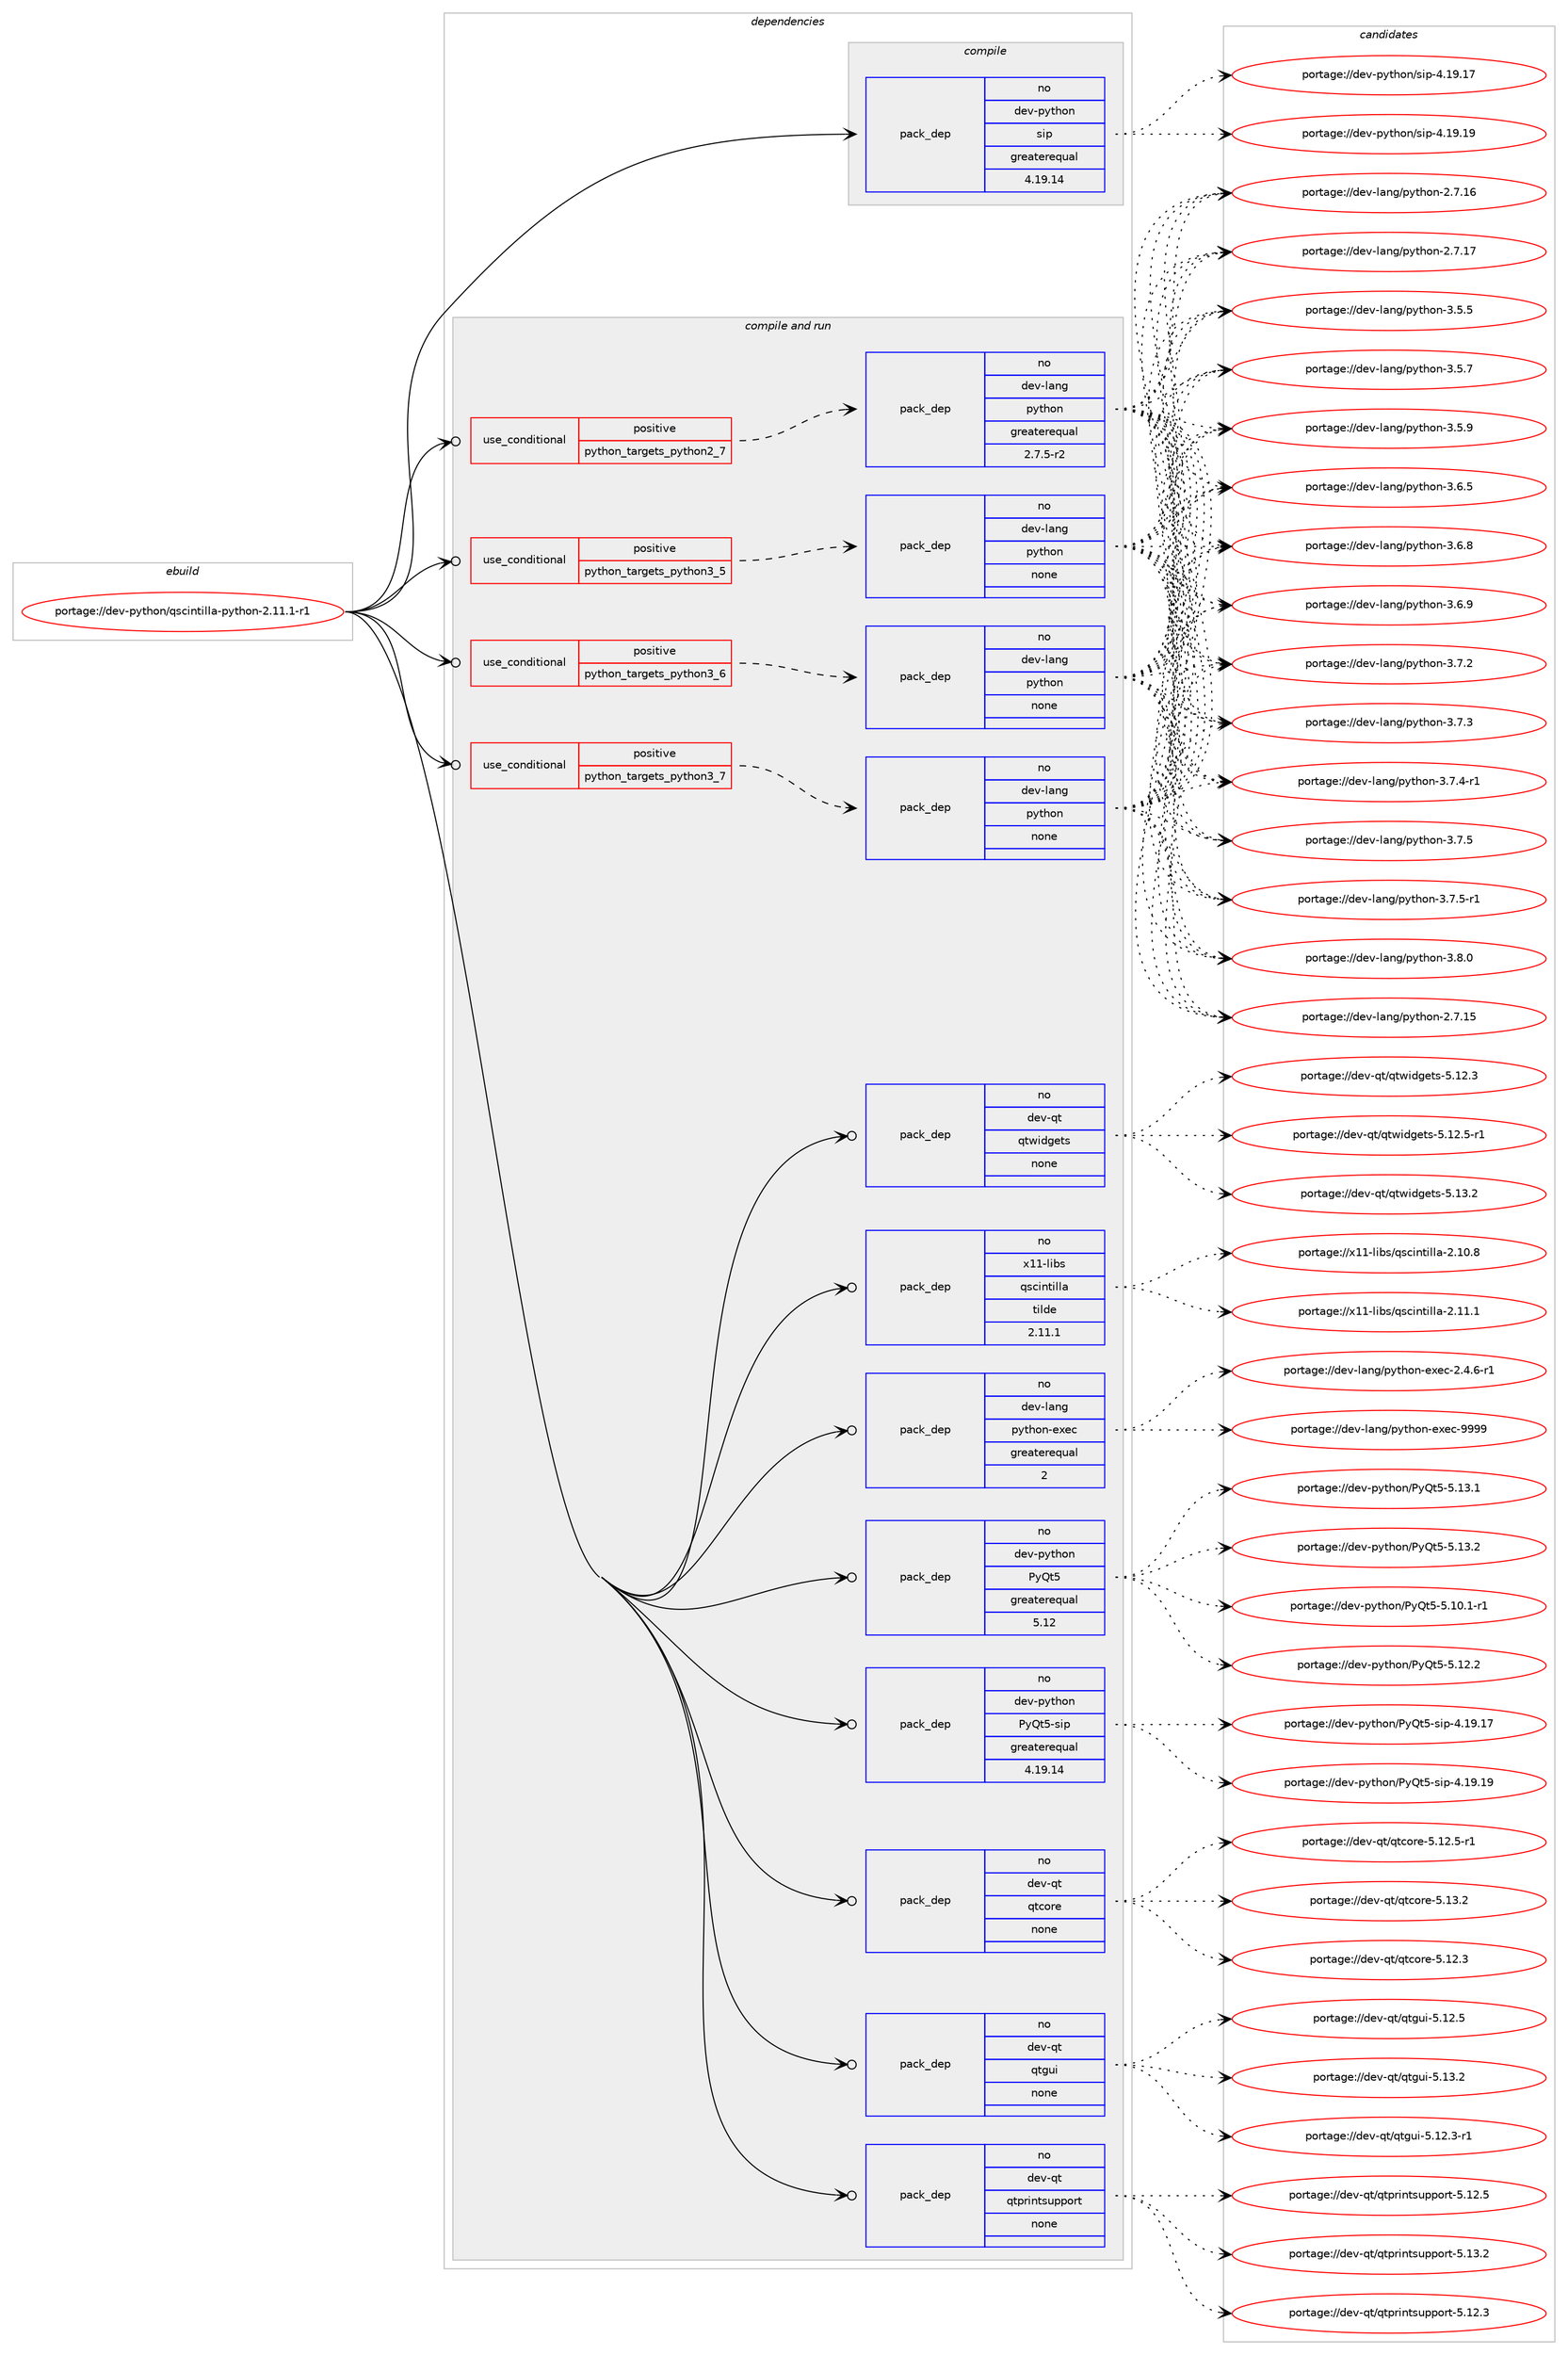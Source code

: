 digraph prolog {

# *************
# Graph options
# *************

newrank=true;
concentrate=true;
compound=true;
graph [rankdir=LR,fontname=Helvetica,fontsize=10,ranksep=1.5];#, ranksep=2.5, nodesep=0.2];
edge  [arrowhead=vee];
node  [fontname=Helvetica,fontsize=10];

# **********
# The ebuild
# **********

subgraph cluster_leftcol {
color=gray;
rank=same;
label=<<i>ebuild</i>>;
id [label="portage://dev-python/qscintilla-python-2.11.1-r1", color=red, width=4, href="../dev-python/qscintilla-python-2.11.1-r1.svg"];
}

# ****************
# The dependencies
# ****************

subgraph cluster_midcol {
color=gray;
label=<<i>dependencies</i>>;
subgraph cluster_compile {
fillcolor="#eeeeee";
style=filled;
label=<<i>compile</i>>;
subgraph pack128240 {
dependency169278 [label=<<TABLE BORDER="0" CELLBORDER="1" CELLSPACING="0" CELLPADDING="4" WIDTH="220"><TR><TD ROWSPAN="6" CELLPADDING="30">pack_dep</TD></TR><TR><TD WIDTH="110">no</TD></TR><TR><TD>dev-python</TD></TR><TR><TD>sip</TD></TR><TR><TD>greaterequal</TD></TR><TR><TD>4.19.14</TD></TR></TABLE>>, shape=none, color=blue];
}
id:e -> dependency169278:w [weight=20,style="solid",arrowhead="vee"];
}
subgraph cluster_compileandrun {
fillcolor="#eeeeee";
style=filled;
label=<<i>compile and run</i>>;
subgraph cond37638 {
dependency169279 [label=<<TABLE BORDER="0" CELLBORDER="1" CELLSPACING="0" CELLPADDING="4"><TR><TD ROWSPAN="3" CELLPADDING="10">use_conditional</TD></TR><TR><TD>positive</TD></TR><TR><TD>python_targets_python2_7</TD></TR></TABLE>>, shape=none, color=red];
subgraph pack128241 {
dependency169280 [label=<<TABLE BORDER="0" CELLBORDER="1" CELLSPACING="0" CELLPADDING="4" WIDTH="220"><TR><TD ROWSPAN="6" CELLPADDING="30">pack_dep</TD></TR><TR><TD WIDTH="110">no</TD></TR><TR><TD>dev-lang</TD></TR><TR><TD>python</TD></TR><TR><TD>greaterequal</TD></TR><TR><TD>2.7.5-r2</TD></TR></TABLE>>, shape=none, color=blue];
}
dependency169279:e -> dependency169280:w [weight=20,style="dashed",arrowhead="vee"];
}
id:e -> dependency169279:w [weight=20,style="solid",arrowhead="odotvee"];
subgraph cond37639 {
dependency169281 [label=<<TABLE BORDER="0" CELLBORDER="1" CELLSPACING="0" CELLPADDING="4"><TR><TD ROWSPAN="3" CELLPADDING="10">use_conditional</TD></TR><TR><TD>positive</TD></TR><TR><TD>python_targets_python3_5</TD></TR></TABLE>>, shape=none, color=red];
subgraph pack128242 {
dependency169282 [label=<<TABLE BORDER="0" CELLBORDER="1" CELLSPACING="0" CELLPADDING="4" WIDTH="220"><TR><TD ROWSPAN="6" CELLPADDING="30">pack_dep</TD></TR><TR><TD WIDTH="110">no</TD></TR><TR><TD>dev-lang</TD></TR><TR><TD>python</TD></TR><TR><TD>none</TD></TR><TR><TD></TD></TR></TABLE>>, shape=none, color=blue];
}
dependency169281:e -> dependency169282:w [weight=20,style="dashed",arrowhead="vee"];
}
id:e -> dependency169281:w [weight=20,style="solid",arrowhead="odotvee"];
subgraph cond37640 {
dependency169283 [label=<<TABLE BORDER="0" CELLBORDER="1" CELLSPACING="0" CELLPADDING="4"><TR><TD ROWSPAN="3" CELLPADDING="10">use_conditional</TD></TR><TR><TD>positive</TD></TR><TR><TD>python_targets_python3_6</TD></TR></TABLE>>, shape=none, color=red];
subgraph pack128243 {
dependency169284 [label=<<TABLE BORDER="0" CELLBORDER="1" CELLSPACING="0" CELLPADDING="4" WIDTH="220"><TR><TD ROWSPAN="6" CELLPADDING="30">pack_dep</TD></TR><TR><TD WIDTH="110">no</TD></TR><TR><TD>dev-lang</TD></TR><TR><TD>python</TD></TR><TR><TD>none</TD></TR><TR><TD></TD></TR></TABLE>>, shape=none, color=blue];
}
dependency169283:e -> dependency169284:w [weight=20,style="dashed",arrowhead="vee"];
}
id:e -> dependency169283:w [weight=20,style="solid",arrowhead="odotvee"];
subgraph cond37641 {
dependency169285 [label=<<TABLE BORDER="0" CELLBORDER="1" CELLSPACING="0" CELLPADDING="4"><TR><TD ROWSPAN="3" CELLPADDING="10">use_conditional</TD></TR><TR><TD>positive</TD></TR><TR><TD>python_targets_python3_7</TD></TR></TABLE>>, shape=none, color=red];
subgraph pack128244 {
dependency169286 [label=<<TABLE BORDER="0" CELLBORDER="1" CELLSPACING="0" CELLPADDING="4" WIDTH="220"><TR><TD ROWSPAN="6" CELLPADDING="30">pack_dep</TD></TR><TR><TD WIDTH="110">no</TD></TR><TR><TD>dev-lang</TD></TR><TR><TD>python</TD></TR><TR><TD>none</TD></TR><TR><TD></TD></TR></TABLE>>, shape=none, color=blue];
}
dependency169285:e -> dependency169286:w [weight=20,style="dashed",arrowhead="vee"];
}
id:e -> dependency169285:w [weight=20,style="solid",arrowhead="odotvee"];
subgraph pack128245 {
dependency169287 [label=<<TABLE BORDER="0" CELLBORDER="1" CELLSPACING="0" CELLPADDING="4" WIDTH="220"><TR><TD ROWSPAN="6" CELLPADDING="30">pack_dep</TD></TR><TR><TD WIDTH="110">no</TD></TR><TR><TD>dev-lang</TD></TR><TR><TD>python-exec</TD></TR><TR><TD>greaterequal</TD></TR><TR><TD>2</TD></TR></TABLE>>, shape=none, color=blue];
}
id:e -> dependency169287:w [weight=20,style="solid",arrowhead="odotvee"];
subgraph pack128246 {
dependency169288 [label=<<TABLE BORDER="0" CELLBORDER="1" CELLSPACING="0" CELLPADDING="4" WIDTH="220"><TR><TD ROWSPAN="6" CELLPADDING="30">pack_dep</TD></TR><TR><TD WIDTH="110">no</TD></TR><TR><TD>dev-python</TD></TR><TR><TD>PyQt5</TD></TR><TR><TD>greaterequal</TD></TR><TR><TD>5.12</TD></TR></TABLE>>, shape=none, color=blue];
}
id:e -> dependency169288:w [weight=20,style="solid",arrowhead="odotvee"];
subgraph pack128247 {
dependency169289 [label=<<TABLE BORDER="0" CELLBORDER="1" CELLSPACING="0" CELLPADDING="4" WIDTH="220"><TR><TD ROWSPAN="6" CELLPADDING="30">pack_dep</TD></TR><TR><TD WIDTH="110">no</TD></TR><TR><TD>dev-python</TD></TR><TR><TD>PyQt5-sip</TD></TR><TR><TD>greaterequal</TD></TR><TR><TD>4.19.14</TD></TR></TABLE>>, shape=none, color=blue];
}
id:e -> dependency169289:w [weight=20,style="solid",arrowhead="odotvee"];
subgraph pack128248 {
dependency169290 [label=<<TABLE BORDER="0" CELLBORDER="1" CELLSPACING="0" CELLPADDING="4" WIDTH="220"><TR><TD ROWSPAN="6" CELLPADDING="30">pack_dep</TD></TR><TR><TD WIDTH="110">no</TD></TR><TR><TD>dev-qt</TD></TR><TR><TD>qtcore</TD></TR><TR><TD>none</TD></TR><TR><TD></TD></TR></TABLE>>, shape=none, color=blue];
}
id:e -> dependency169290:w [weight=20,style="solid",arrowhead="odotvee"];
subgraph pack128249 {
dependency169291 [label=<<TABLE BORDER="0" CELLBORDER="1" CELLSPACING="0" CELLPADDING="4" WIDTH="220"><TR><TD ROWSPAN="6" CELLPADDING="30">pack_dep</TD></TR><TR><TD WIDTH="110">no</TD></TR><TR><TD>dev-qt</TD></TR><TR><TD>qtgui</TD></TR><TR><TD>none</TD></TR><TR><TD></TD></TR></TABLE>>, shape=none, color=blue];
}
id:e -> dependency169291:w [weight=20,style="solid",arrowhead="odotvee"];
subgraph pack128250 {
dependency169292 [label=<<TABLE BORDER="0" CELLBORDER="1" CELLSPACING="0" CELLPADDING="4" WIDTH="220"><TR><TD ROWSPAN="6" CELLPADDING="30">pack_dep</TD></TR><TR><TD WIDTH="110">no</TD></TR><TR><TD>dev-qt</TD></TR><TR><TD>qtprintsupport</TD></TR><TR><TD>none</TD></TR><TR><TD></TD></TR></TABLE>>, shape=none, color=blue];
}
id:e -> dependency169292:w [weight=20,style="solid",arrowhead="odotvee"];
subgraph pack128251 {
dependency169293 [label=<<TABLE BORDER="0" CELLBORDER="1" CELLSPACING="0" CELLPADDING="4" WIDTH="220"><TR><TD ROWSPAN="6" CELLPADDING="30">pack_dep</TD></TR><TR><TD WIDTH="110">no</TD></TR><TR><TD>dev-qt</TD></TR><TR><TD>qtwidgets</TD></TR><TR><TD>none</TD></TR><TR><TD></TD></TR></TABLE>>, shape=none, color=blue];
}
id:e -> dependency169293:w [weight=20,style="solid",arrowhead="odotvee"];
subgraph pack128252 {
dependency169294 [label=<<TABLE BORDER="0" CELLBORDER="1" CELLSPACING="0" CELLPADDING="4" WIDTH="220"><TR><TD ROWSPAN="6" CELLPADDING="30">pack_dep</TD></TR><TR><TD WIDTH="110">no</TD></TR><TR><TD>x11-libs</TD></TR><TR><TD>qscintilla</TD></TR><TR><TD>tilde</TD></TR><TR><TD>2.11.1</TD></TR></TABLE>>, shape=none, color=blue];
}
id:e -> dependency169294:w [weight=20,style="solid",arrowhead="odotvee"];
}
subgraph cluster_run {
fillcolor="#eeeeee";
style=filled;
label=<<i>run</i>>;
}
}

# **************
# The candidates
# **************

subgraph cluster_choices {
rank=same;
color=gray;
label=<<i>candidates</i>>;

subgraph choice128240 {
color=black;
nodesep=1;
choiceportage10010111845112121116104111110471151051124552464957464955 [label="portage://dev-python/sip-4.19.17", color=red, width=4,href="../dev-python/sip-4.19.17.svg"];
choiceportage10010111845112121116104111110471151051124552464957464957 [label="portage://dev-python/sip-4.19.19", color=red, width=4,href="../dev-python/sip-4.19.19.svg"];
dependency169278:e -> choiceportage10010111845112121116104111110471151051124552464957464955:w [style=dotted,weight="100"];
dependency169278:e -> choiceportage10010111845112121116104111110471151051124552464957464957:w [style=dotted,weight="100"];
}
subgraph choice128241 {
color=black;
nodesep=1;
choiceportage10010111845108971101034711212111610411111045504655464953 [label="portage://dev-lang/python-2.7.15", color=red, width=4,href="../dev-lang/python-2.7.15.svg"];
choiceportage10010111845108971101034711212111610411111045504655464954 [label="portage://dev-lang/python-2.7.16", color=red, width=4,href="../dev-lang/python-2.7.16.svg"];
choiceportage10010111845108971101034711212111610411111045504655464955 [label="portage://dev-lang/python-2.7.17", color=red, width=4,href="../dev-lang/python-2.7.17.svg"];
choiceportage100101118451089711010347112121116104111110455146534653 [label="portage://dev-lang/python-3.5.5", color=red, width=4,href="../dev-lang/python-3.5.5.svg"];
choiceportage100101118451089711010347112121116104111110455146534655 [label="portage://dev-lang/python-3.5.7", color=red, width=4,href="../dev-lang/python-3.5.7.svg"];
choiceportage100101118451089711010347112121116104111110455146534657 [label="portage://dev-lang/python-3.5.9", color=red, width=4,href="../dev-lang/python-3.5.9.svg"];
choiceportage100101118451089711010347112121116104111110455146544653 [label="portage://dev-lang/python-3.6.5", color=red, width=4,href="../dev-lang/python-3.6.5.svg"];
choiceportage100101118451089711010347112121116104111110455146544656 [label="portage://dev-lang/python-3.6.8", color=red, width=4,href="../dev-lang/python-3.6.8.svg"];
choiceportage100101118451089711010347112121116104111110455146544657 [label="portage://dev-lang/python-3.6.9", color=red, width=4,href="../dev-lang/python-3.6.9.svg"];
choiceportage100101118451089711010347112121116104111110455146554650 [label="portage://dev-lang/python-3.7.2", color=red, width=4,href="../dev-lang/python-3.7.2.svg"];
choiceportage100101118451089711010347112121116104111110455146554651 [label="portage://dev-lang/python-3.7.3", color=red, width=4,href="../dev-lang/python-3.7.3.svg"];
choiceportage1001011184510897110103471121211161041111104551465546524511449 [label="portage://dev-lang/python-3.7.4-r1", color=red, width=4,href="../dev-lang/python-3.7.4-r1.svg"];
choiceportage100101118451089711010347112121116104111110455146554653 [label="portage://dev-lang/python-3.7.5", color=red, width=4,href="../dev-lang/python-3.7.5.svg"];
choiceportage1001011184510897110103471121211161041111104551465546534511449 [label="portage://dev-lang/python-3.7.5-r1", color=red, width=4,href="../dev-lang/python-3.7.5-r1.svg"];
choiceportage100101118451089711010347112121116104111110455146564648 [label="portage://dev-lang/python-3.8.0", color=red, width=4,href="../dev-lang/python-3.8.0.svg"];
dependency169280:e -> choiceportage10010111845108971101034711212111610411111045504655464953:w [style=dotted,weight="100"];
dependency169280:e -> choiceportage10010111845108971101034711212111610411111045504655464954:w [style=dotted,weight="100"];
dependency169280:e -> choiceportage10010111845108971101034711212111610411111045504655464955:w [style=dotted,weight="100"];
dependency169280:e -> choiceportage100101118451089711010347112121116104111110455146534653:w [style=dotted,weight="100"];
dependency169280:e -> choiceportage100101118451089711010347112121116104111110455146534655:w [style=dotted,weight="100"];
dependency169280:e -> choiceportage100101118451089711010347112121116104111110455146534657:w [style=dotted,weight="100"];
dependency169280:e -> choiceportage100101118451089711010347112121116104111110455146544653:w [style=dotted,weight="100"];
dependency169280:e -> choiceportage100101118451089711010347112121116104111110455146544656:w [style=dotted,weight="100"];
dependency169280:e -> choiceportage100101118451089711010347112121116104111110455146544657:w [style=dotted,weight="100"];
dependency169280:e -> choiceportage100101118451089711010347112121116104111110455146554650:w [style=dotted,weight="100"];
dependency169280:e -> choiceportage100101118451089711010347112121116104111110455146554651:w [style=dotted,weight="100"];
dependency169280:e -> choiceportage1001011184510897110103471121211161041111104551465546524511449:w [style=dotted,weight="100"];
dependency169280:e -> choiceportage100101118451089711010347112121116104111110455146554653:w [style=dotted,weight="100"];
dependency169280:e -> choiceportage1001011184510897110103471121211161041111104551465546534511449:w [style=dotted,weight="100"];
dependency169280:e -> choiceportage100101118451089711010347112121116104111110455146564648:w [style=dotted,weight="100"];
}
subgraph choice128242 {
color=black;
nodesep=1;
choiceportage10010111845108971101034711212111610411111045504655464953 [label="portage://dev-lang/python-2.7.15", color=red, width=4,href="../dev-lang/python-2.7.15.svg"];
choiceportage10010111845108971101034711212111610411111045504655464954 [label="portage://dev-lang/python-2.7.16", color=red, width=4,href="../dev-lang/python-2.7.16.svg"];
choiceportage10010111845108971101034711212111610411111045504655464955 [label="portage://dev-lang/python-2.7.17", color=red, width=4,href="../dev-lang/python-2.7.17.svg"];
choiceportage100101118451089711010347112121116104111110455146534653 [label="portage://dev-lang/python-3.5.5", color=red, width=4,href="../dev-lang/python-3.5.5.svg"];
choiceportage100101118451089711010347112121116104111110455146534655 [label="portage://dev-lang/python-3.5.7", color=red, width=4,href="../dev-lang/python-3.5.7.svg"];
choiceportage100101118451089711010347112121116104111110455146534657 [label="portage://dev-lang/python-3.5.9", color=red, width=4,href="../dev-lang/python-3.5.9.svg"];
choiceportage100101118451089711010347112121116104111110455146544653 [label="portage://dev-lang/python-3.6.5", color=red, width=4,href="../dev-lang/python-3.6.5.svg"];
choiceportage100101118451089711010347112121116104111110455146544656 [label="portage://dev-lang/python-3.6.8", color=red, width=4,href="../dev-lang/python-3.6.8.svg"];
choiceportage100101118451089711010347112121116104111110455146544657 [label="portage://dev-lang/python-3.6.9", color=red, width=4,href="../dev-lang/python-3.6.9.svg"];
choiceportage100101118451089711010347112121116104111110455146554650 [label="portage://dev-lang/python-3.7.2", color=red, width=4,href="../dev-lang/python-3.7.2.svg"];
choiceportage100101118451089711010347112121116104111110455146554651 [label="portage://dev-lang/python-3.7.3", color=red, width=4,href="../dev-lang/python-3.7.3.svg"];
choiceportage1001011184510897110103471121211161041111104551465546524511449 [label="portage://dev-lang/python-3.7.4-r1", color=red, width=4,href="../dev-lang/python-3.7.4-r1.svg"];
choiceportage100101118451089711010347112121116104111110455146554653 [label="portage://dev-lang/python-3.7.5", color=red, width=4,href="../dev-lang/python-3.7.5.svg"];
choiceportage1001011184510897110103471121211161041111104551465546534511449 [label="portage://dev-lang/python-3.7.5-r1", color=red, width=4,href="../dev-lang/python-3.7.5-r1.svg"];
choiceportage100101118451089711010347112121116104111110455146564648 [label="portage://dev-lang/python-3.8.0", color=red, width=4,href="../dev-lang/python-3.8.0.svg"];
dependency169282:e -> choiceportage10010111845108971101034711212111610411111045504655464953:w [style=dotted,weight="100"];
dependency169282:e -> choiceportage10010111845108971101034711212111610411111045504655464954:w [style=dotted,weight="100"];
dependency169282:e -> choiceportage10010111845108971101034711212111610411111045504655464955:w [style=dotted,weight="100"];
dependency169282:e -> choiceportage100101118451089711010347112121116104111110455146534653:w [style=dotted,weight="100"];
dependency169282:e -> choiceportage100101118451089711010347112121116104111110455146534655:w [style=dotted,weight="100"];
dependency169282:e -> choiceportage100101118451089711010347112121116104111110455146534657:w [style=dotted,weight="100"];
dependency169282:e -> choiceportage100101118451089711010347112121116104111110455146544653:w [style=dotted,weight="100"];
dependency169282:e -> choiceportage100101118451089711010347112121116104111110455146544656:w [style=dotted,weight="100"];
dependency169282:e -> choiceportage100101118451089711010347112121116104111110455146544657:w [style=dotted,weight="100"];
dependency169282:e -> choiceportage100101118451089711010347112121116104111110455146554650:w [style=dotted,weight="100"];
dependency169282:e -> choiceportage100101118451089711010347112121116104111110455146554651:w [style=dotted,weight="100"];
dependency169282:e -> choiceportage1001011184510897110103471121211161041111104551465546524511449:w [style=dotted,weight="100"];
dependency169282:e -> choiceportage100101118451089711010347112121116104111110455146554653:w [style=dotted,weight="100"];
dependency169282:e -> choiceportage1001011184510897110103471121211161041111104551465546534511449:w [style=dotted,weight="100"];
dependency169282:e -> choiceportage100101118451089711010347112121116104111110455146564648:w [style=dotted,weight="100"];
}
subgraph choice128243 {
color=black;
nodesep=1;
choiceportage10010111845108971101034711212111610411111045504655464953 [label="portage://dev-lang/python-2.7.15", color=red, width=4,href="../dev-lang/python-2.7.15.svg"];
choiceportage10010111845108971101034711212111610411111045504655464954 [label="portage://dev-lang/python-2.7.16", color=red, width=4,href="../dev-lang/python-2.7.16.svg"];
choiceportage10010111845108971101034711212111610411111045504655464955 [label="portage://dev-lang/python-2.7.17", color=red, width=4,href="../dev-lang/python-2.7.17.svg"];
choiceportage100101118451089711010347112121116104111110455146534653 [label="portage://dev-lang/python-3.5.5", color=red, width=4,href="../dev-lang/python-3.5.5.svg"];
choiceportage100101118451089711010347112121116104111110455146534655 [label="portage://dev-lang/python-3.5.7", color=red, width=4,href="../dev-lang/python-3.5.7.svg"];
choiceportage100101118451089711010347112121116104111110455146534657 [label="portage://dev-lang/python-3.5.9", color=red, width=4,href="../dev-lang/python-3.5.9.svg"];
choiceportage100101118451089711010347112121116104111110455146544653 [label="portage://dev-lang/python-3.6.5", color=red, width=4,href="../dev-lang/python-3.6.5.svg"];
choiceportage100101118451089711010347112121116104111110455146544656 [label="portage://dev-lang/python-3.6.8", color=red, width=4,href="../dev-lang/python-3.6.8.svg"];
choiceportage100101118451089711010347112121116104111110455146544657 [label="portage://dev-lang/python-3.6.9", color=red, width=4,href="../dev-lang/python-3.6.9.svg"];
choiceportage100101118451089711010347112121116104111110455146554650 [label="portage://dev-lang/python-3.7.2", color=red, width=4,href="../dev-lang/python-3.7.2.svg"];
choiceportage100101118451089711010347112121116104111110455146554651 [label="portage://dev-lang/python-3.7.3", color=red, width=4,href="../dev-lang/python-3.7.3.svg"];
choiceportage1001011184510897110103471121211161041111104551465546524511449 [label="portage://dev-lang/python-3.7.4-r1", color=red, width=4,href="../dev-lang/python-3.7.4-r1.svg"];
choiceportage100101118451089711010347112121116104111110455146554653 [label="portage://dev-lang/python-3.7.5", color=red, width=4,href="../dev-lang/python-3.7.5.svg"];
choiceportage1001011184510897110103471121211161041111104551465546534511449 [label="portage://dev-lang/python-3.7.5-r1", color=red, width=4,href="../dev-lang/python-3.7.5-r1.svg"];
choiceportage100101118451089711010347112121116104111110455146564648 [label="portage://dev-lang/python-3.8.0", color=red, width=4,href="../dev-lang/python-3.8.0.svg"];
dependency169284:e -> choiceportage10010111845108971101034711212111610411111045504655464953:w [style=dotted,weight="100"];
dependency169284:e -> choiceportage10010111845108971101034711212111610411111045504655464954:w [style=dotted,weight="100"];
dependency169284:e -> choiceportage10010111845108971101034711212111610411111045504655464955:w [style=dotted,weight="100"];
dependency169284:e -> choiceportage100101118451089711010347112121116104111110455146534653:w [style=dotted,weight="100"];
dependency169284:e -> choiceportage100101118451089711010347112121116104111110455146534655:w [style=dotted,weight="100"];
dependency169284:e -> choiceportage100101118451089711010347112121116104111110455146534657:w [style=dotted,weight="100"];
dependency169284:e -> choiceportage100101118451089711010347112121116104111110455146544653:w [style=dotted,weight="100"];
dependency169284:e -> choiceportage100101118451089711010347112121116104111110455146544656:w [style=dotted,weight="100"];
dependency169284:e -> choiceportage100101118451089711010347112121116104111110455146544657:w [style=dotted,weight="100"];
dependency169284:e -> choiceportage100101118451089711010347112121116104111110455146554650:w [style=dotted,weight="100"];
dependency169284:e -> choiceportage100101118451089711010347112121116104111110455146554651:w [style=dotted,weight="100"];
dependency169284:e -> choiceportage1001011184510897110103471121211161041111104551465546524511449:w [style=dotted,weight="100"];
dependency169284:e -> choiceportage100101118451089711010347112121116104111110455146554653:w [style=dotted,weight="100"];
dependency169284:e -> choiceportage1001011184510897110103471121211161041111104551465546534511449:w [style=dotted,weight="100"];
dependency169284:e -> choiceportage100101118451089711010347112121116104111110455146564648:w [style=dotted,weight="100"];
}
subgraph choice128244 {
color=black;
nodesep=1;
choiceportage10010111845108971101034711212111610411111045504655464953 [label="portage://dev-lang/python-2.7.15", color=red, width=4,href="../dev-lang/python-2.7.15.svg"];
choiceportage10010111845108971101034711212111610411111045504655464954 [label="portage://dev-lang/python-2.7.16", color=red, width=4,href="../dev-lang/python-2.7.16.svg"];
choiceportage10010111845108971101034711212111610411111045504655464955 [label="portage://dev-lang/python-2.7.17", color=red, width=4,href="../dev-lang/python-2.7.17.svg"];
choiceportage100101118451089711010347112121116104111110455146534653 [label="portage://dev-lang/python-3.5.5", color=red, width=4,href="../dev-lang/python-3.5.5.svg"];
choiceportage100101118451089711010347112121116104111110455146534655 [label="portage://dev-lang/python-3.5.7", color=red, width=4,href="../dev-lang/python-3.5.7.svg"];
choiceportage100101118451089711010347112121116104111110455146534657 [label="portage://dev-lang/python-3.5.9", color=red, width=4,href="../dev-lang/python-3.5.9.svg"];
choiceportage100101118451089711010347112121116104111110455146544653 [label="portage://dev-lang/python-3.6.5", color=red, width=4,href="../dev-lang/python-3.6.5.svg"];
choiceportage100101118451089711010347112121116104111110455146544656 [label="portage://dev-lang/python-3.6.8", color=red, width=4,href="../dev-lang/python-3.6.8.svg"];
choiceportage100101118451089711010347112121116104111110455146544657 [label="portage://dev-lang/python-3.6.9", color=red, width=4,href="../dev-lang/python-3.6.9.svg"];
choiceportage100101118451089711010347112121116104111110455146554650 [label="portage://dev-lang/python-3.7.2", color=red, width=4,href="../dev-lang/python-3.7.2.svg"];
choiceportage100101118451089711010347112121116104111110455146554651 [label="portage://dev-lang/python-3.7.3", color=red, width=4,href="../dev-lang/python-3.7.3.svg"];
choiceportage1001011184510897110103471121211161041111104551465546524511449 [label="portage://dev-lang/python-3.7.4-r1", color=red, width=4,href="../dev-lang/python-3.7.4-r1.svg"];
choiceportage100101118451089711010347112121116104111110455146554653 [label="portage://dev-lang/python-3.7.5", color=red, width=4,href="../dev-lang/python-3.7.5.svg"];
choiceportage1001011184510897110103471121211161041111104551465546534511449 [label="portage://dev-lang/python-3.7.5-r1", color=red, width=4,href="../dev-lang/python-3.7.5-r1.svg"];
choiceportage100101118451089711010347112121116104111110455146564648 [label="portage://dev-lang/python-3.8.0", color=red, width=4,href="../dev-lang/python-3.8.0.svg"];
dependency169286:e -> choiceportage10010111845108971101034711212111610411111045504655464953:w [style=dotted,weight="100"];
dependency169286:e -> choiceportage10010111845108971101034711212111610411111045504655464954:w [style=dotted,weight="100"];
dependency169286:e -> choiceportage10010111845108971101034711212111610411111045504655464955:w [style=dotted,weight="100"];
dependency169286:e -> choiceportage100101118451089711010347112121116104111110455146534653:w [style=dotted,weight="100"];
dependency169286:e -> choiceportage100101118451089711010347112121116104111110455146534655:w [style=dotted,weight="100"];
dependency169286:e -> choiceportage100101118451089711010347112121116104111110455146534657:w [style=dotted,weight="100"];
dependency169286:e -> choiceportage100101118451089711010347112121116104111110455146544653:w [style=dotted,weight="100"];
dependency169286:e -> choiceportage100101118451089711010347112121116104111110455146544656:w [style=dotted,weight="100"];
dependency169286:e -> choiceportage100101118451089711010347112121116104111110455146544657:w [style=dotted,weight="100"];
dependency169286:e -> choiceportage100101118451089711010347112121116104111110455146554650:w [style=dotted,weight="100"];
dependency169286:e -> choiceportage100101118451089711010347112121116104111110455146554651:w [style=dotted,weight="100"];
dependency169286:e -> choiceportage1001011184510897110103471121211161041111104551465546524511449:w [style=dotted,weight="100"];
dependency169286:e -> choiceportage100101118451089711010347112121116104111110455146554653:w [style=dotted,weight="100"];
dependency169286:e -> choiceportage1001011184510897110103471121211161041111104551465546534511449:w [style=dotted,weight="100"];
dependency169286:e -> choiceportage100101118451089711010347112121116104111110455146564648:w [style=dotted,weight="100"];
}
subgraph choice128245 {
color=black;
nodesep=1;
choiceportage10010111845108971101034711212111610411111045101120101994550465246544511449 [label="portage://dev-lang/python-exec-2.4.6-r1", color=red, width=4,href="../dev-lang/python-exec-2.4.6-r1.svg"];
choiceportage10010111845108971101034711212111610411111045101120101994557575757 [label="portage://dev-lang/python-exec-9999", color=red, width=4,href="../dev-lang/python-exec-9999.svg"];
dependency169287:e -> choiceportage10010111845108971101034711212111610411111045101120101994550465246544511449:w [style=dotted,weight="100"];
dependency169287:e -> choiceportage10010111845108971101034711212111610411111045101120101994557575757:w [style=dotted,weight="100"];
}
subgraph choice128246 {
color=black;
nodesep=1;
choiceportage1001011184511212111610411111047801218111653455346494846494511449 [label="portage://dev-python/PyQt5-5.10.1-r1", color=red, width=4,href="../dev-python/PyQt5-5.10.1-r1.svg"];
choiceportage100101118451121211161041111104780121811165345534649504650 [label="portage://dev-python/PyQt5-5.12.2", color=red, width=4,href="../dev-python/PyQt5-5.12.2.svg"];
choiceportage100101118451121211161041111104780121811165345534649514649 [label="portage://dev-python/PyQt5-5.13.1", color=red, width=4,href="../dev-python/PyQt5-5.13.1.svg"];
choiceportage100101118451121211161041111104780121811165345534649514650 [label="portage://dev-python/PyQt5-5.13.2", color=red, width=4,href="../dev-python/PyQt5-5.13.2.svg"];
dependency169288:e -> choiceportage1001011184511212111610411111047801218111653455346494846494511449:w [style=dotted,weight="100"];
dependency169288:e -> choiceportage100101118451121211161041111104780121811165345534649504650:w [style=dotted,weight="100"];
dependency169288:e -> choiceportage100101118451121211161041111104780121811165345534649514649:w [style=dotted,weight="100"];
dependency169288:e -> choiceportage100101118451121211161041111104780121811165345534649514650:w [style=dotted,weight="100"];
}
subgraph choice128247 {
color=black;
nodesep=1;
choiceportage1001011184511212111610411111047801218111653451151051124552464957464955 [label="portage://dev-python/PyQt5-sip-4.19.17", color=red, width=4,href="../dev-python/PyQt5-sip-4.19.17.svg"];
choiceportage1001011184511212111610411111047801218111653451151051124552464957464957 [label="portage://dev-python/PyQt5-sip-4.19.19", color=red, width=4,href="../dev-python/PyQt5-sip-4.19.19.svg"];
dependency169289:e -> choiceportage1001011184511212111610411111047801218111653451151051124552464957464955:w [style=dotted,weight="100"];
dependency169289:e -> choiceportage1001011184511212111610411111047801218111653451151051124552464957464957:w [style=dotted,weight="100"];
}
subgraph choice128248 {
color=black;
nodesep=1;
choiceportage10010111845113116471131169911111410145534649504651 [label="portage://dev-qt/qtcore-5.12.3", color=red, width=4,href="../dev-qt/qtcore-5.12.3.svg"];
choiceportage100101118451131164711311699111114101455346495046534511449 [label="portage://dev-qt/qtcore-5.12.5-r1", color=red, width=4,href="../dev-qt/qtcore-5.12.5-r1.svg"];
choiceportage10010111845113116471131169911111410145534649514650 [label="portage://dev-qt/qtcore-5.13.2", color=red, width=4,href="../dev-qt/qtcore-5.13.2.svg"];
dependency169290:e -> choiceportage10010111845113116471131169911111410145534649504651:w [style=dotted,weight="100"];
dependency169290:e -> choiceportage100101118451131164711311699111114101455346495046534511449:w [style=dotted,weight="100"];
dependency169290:e -> choiceportage10010111845113116471131169911111410145534649514650:w [style=dotted,weight="100"];
}
subgraph choice128249 {
color=black;
nodesep=1;
choiceportage1001011184511311647113116103117105455346495046514511449 [label="portage://dev-qt/qtgui-5.12.3-r1", color=red, width=4,href="../dev-qt/qtgui-5.12.3-r1.svg"];
choiceportage100101118451131164711311610311710545534649504653 [label="portage://dev-qt/qtgui-5.12.5", color=red, width=4,href="../dev-qt/qtgui-5.12.5.svg"];
choiceportage100101118451131164711311610311710545534649514650 [label="portage://dev-qt/qtgui-5.13.2", color=red, width=4,href="../dev-qt/qtgui-5.13.2.svg"];
dependency169291:e -> choiceportage1001011184511311647113116103117105455346495046514511449:w [style=dotted,weight="100"];
dependency169291:e -> choiceportage100101118451131164711311610311710545534649504653:w [style=dotted,weight="100"];
dependency169291:e -> choiceportage100101118451131164711311610311710545534649514650:w [style=dotted,weight="100"];
}
subgraph choice128250 {
color=black;
nodesep=1;
choiceportage100101118451131164711311611211410511011611511711211211111411645534649504651 [label="portage://dev-qt/qtprintsupport-5.12.3", color=red, width=4,href="../dev-qt/qtprintsupport-5.12.3.svg"];
choiceportage100101118451131164711311611211410511011611511711211211111411645534649504653 [label="portage://dev-qt/qtprintsupport-5.12.5", color=red, width=4,href="../dev-qt/qtprintsupport-5.12.5.svg"];
choiceportage100101118451131164711311611211410511011611511711211211111411645534649514650 [label="portage://dev-qt/qtprintsupport-5.13.2", color=red, width=4,href="../dev-qt/qtprintsupport-5.13.2.svg"];
dependency169292:e -> choiceportage100101118451131164711311611211410511011611511711211211111411645534649504651:w [style=dotted,weight="100"];
dependency169292:e -> choiceportage100101118451131164711311611211410511011611511711211211111411645534649504653:w [style=dotted,weight="100"];
dependency169292:e -> choiceportage100101118451131164711311611211410511011611511711211211111411645534649514650:w [style=dotted,weight="100"];
}
subgraph choice128251 {
color=black;
nodesep=1;
choiceportage100101118451131164711311611910510010310111611545534649504651 [label="portage://dev-qt/qtwidgets-5.12.3", color=red, width=4,href="../dev-qt/qtwidgets-5.12.3.svg"];
choiceportage1001011184511311647113116119105100103101116115455346495046534511449 [label="portage://dev-qt/qtwidgets-5.12.5-r1", color=red, width=4,href="../dev-qt/qtwidgets-5.12.5-r1.svg"];
choiceportage100101118451131164711311611910510010310111611545534649514650 [label="portage://dev-qt/qtwidgets-5.13.2", color=red, width=4,href="../dev-qt/qtwidgets-5.13.2.svg"];
dependency169293:e -> choiceportage100101118451131164711311611910510010310111611545534649504651:w [style=dotted,weight="100"];
dependency169293:e -> choiceportage1001011184511311647113116119105100103101116115455346495046534511449:w [style=dotted,weight="100"];
dependency169293:e -> choiceportage100101118451131164711311611910510010310111611545534649514650:w [style=dotted,weight="100"];
}
subgraph choice128252 {
color=black;
nodesep=1;
choiceportage1204949451081059811547113115991051101161051081089745504649484656 [label="portage://x11-libs/qscintilla-2.10.8", color=red, width=4,href="../x11-libs/qscintilla-2.10.8.svg"];
choiceportage1204949451081059811547113115991051101161051081089745504649494649 [label="portage://x11-libs/qscintilla-2.11.1", color=red, width=4,href="../x11-libs/qscintilla-2.11.1.svg"];
dependency169294:e -> choiceportage1204949451081059811547113115991051101161051081089745504649484656:w [style=dotted,weight="100"];
dependency169294:e -> choiceportage1204949451081059811547113115991051101161051081089745504649494649:w [style=dotted,weight="100"];
}
}

}
